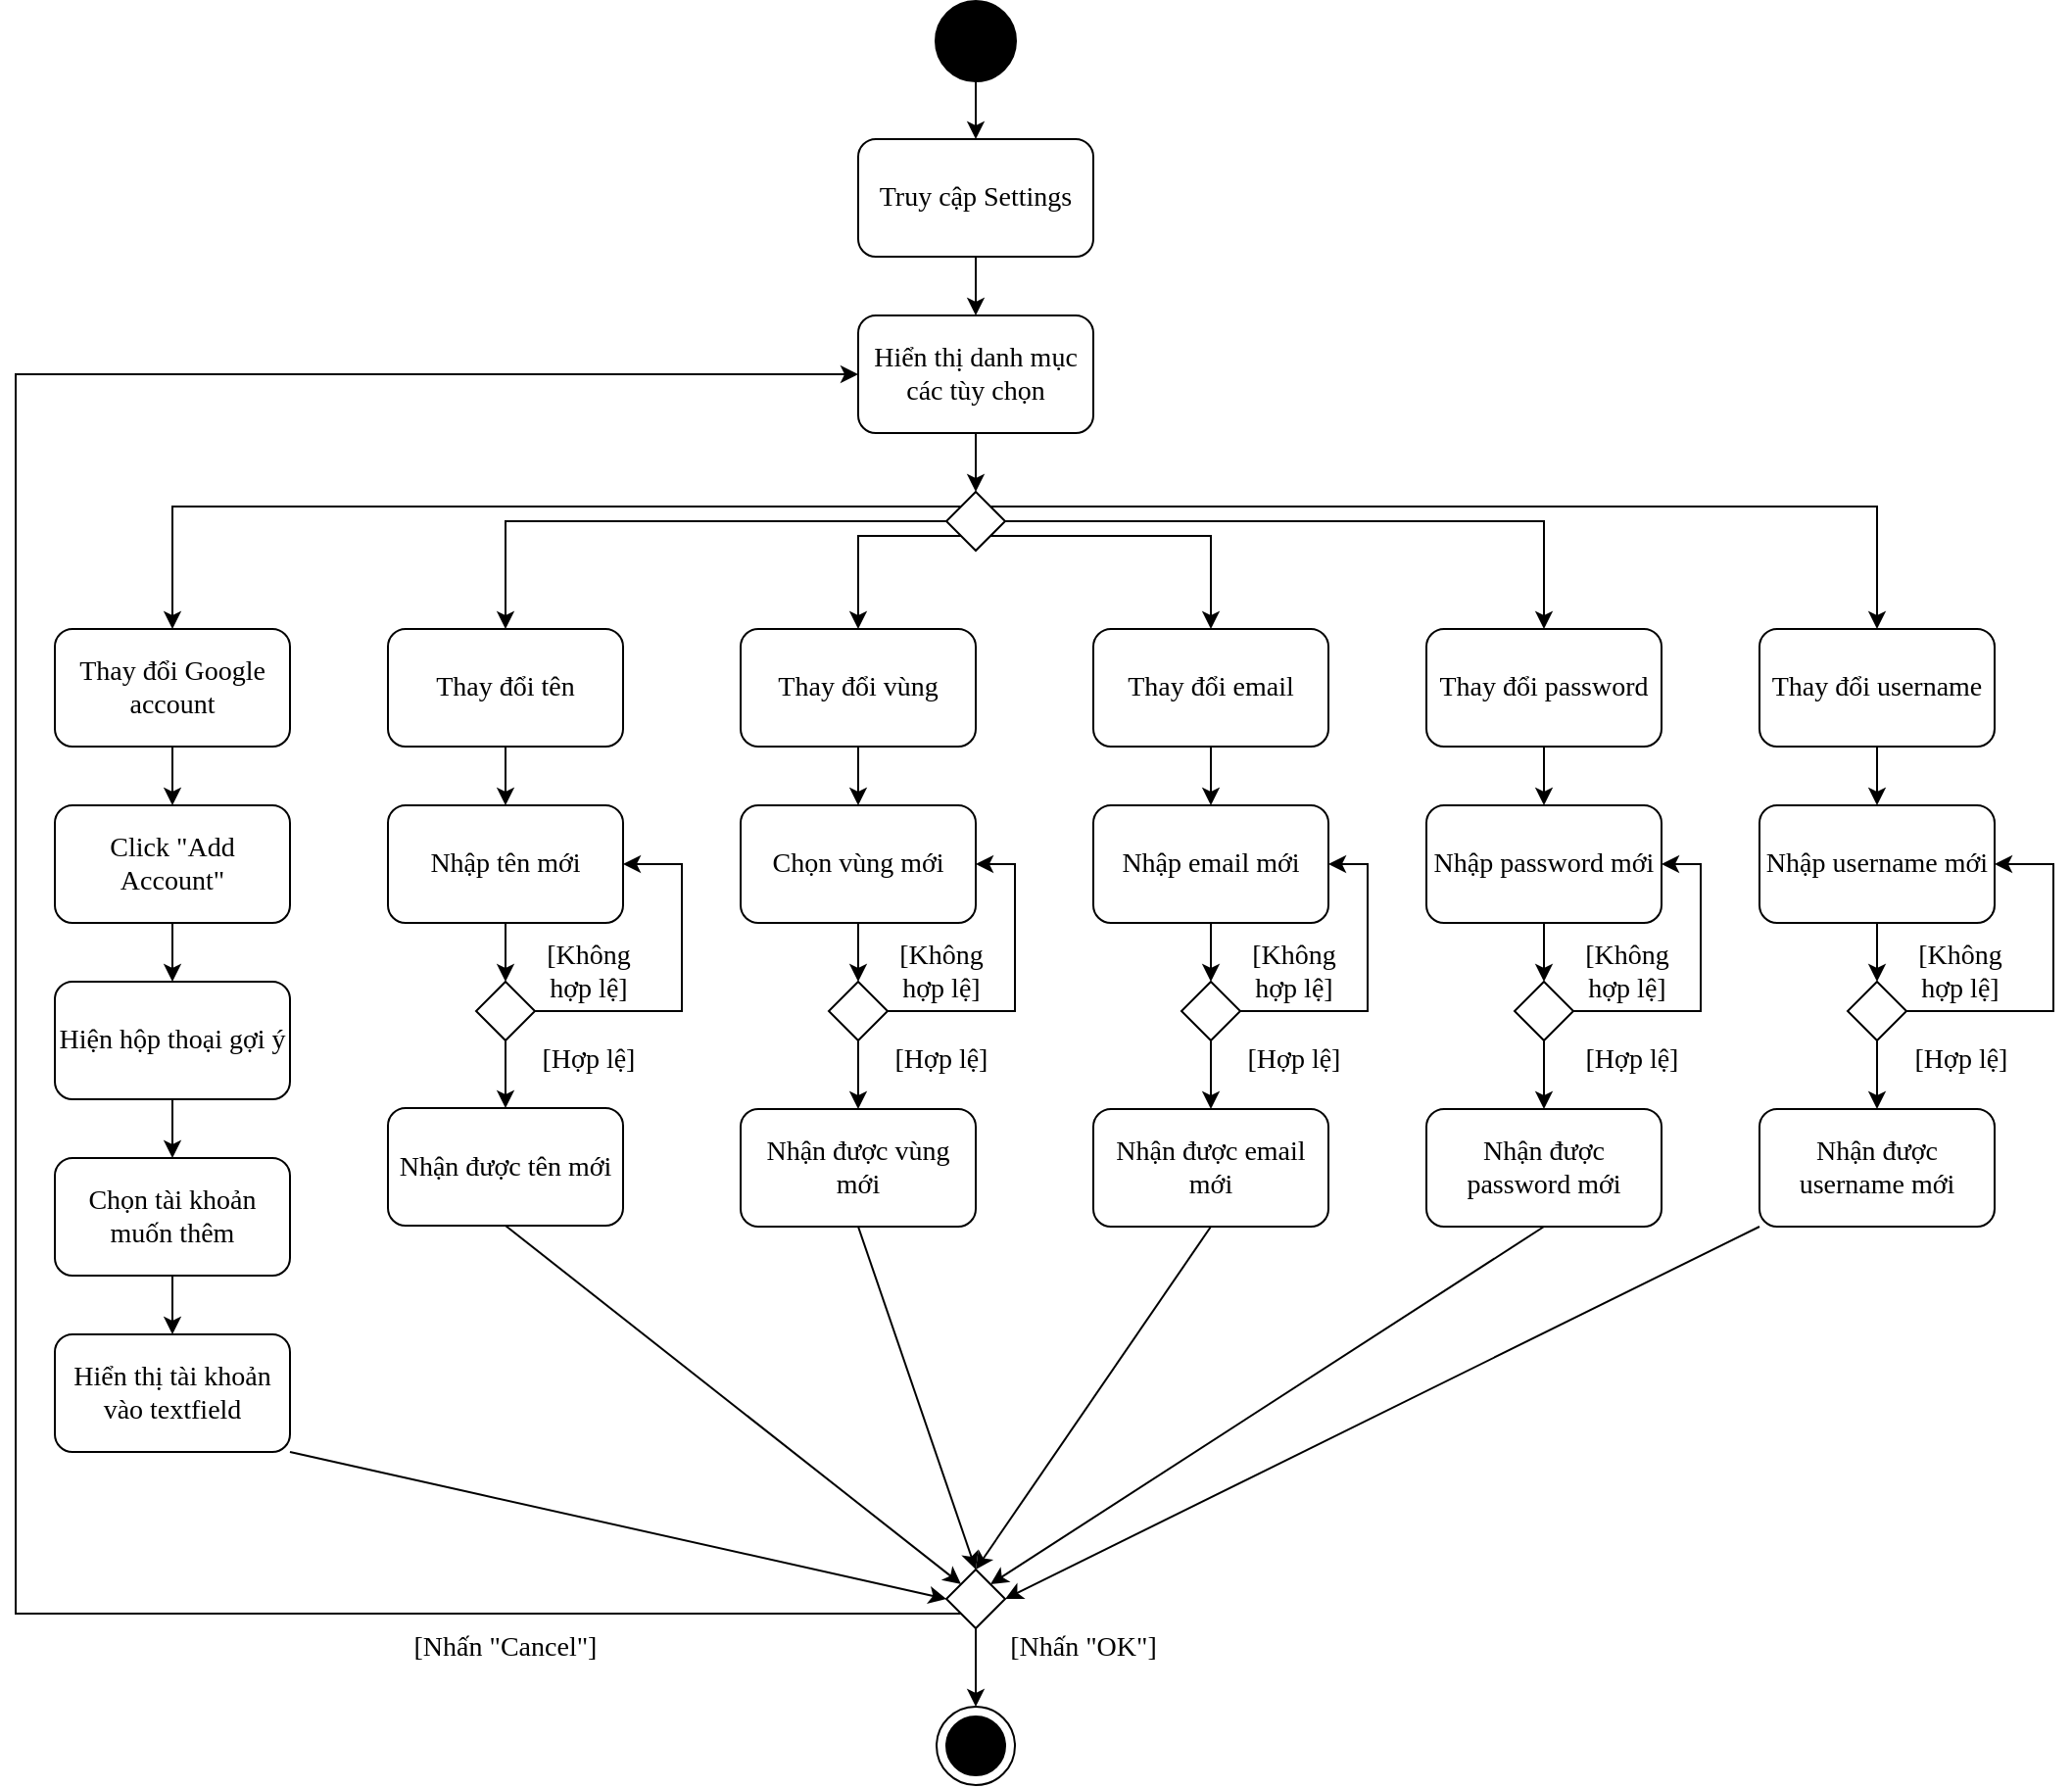 <mxfile version="13.10.0" type="device"><diagram id="MqAcrTMrd1dielfGcrku" name="Page-1"><mxGraphModel dx="868" dy="450" grid="1" gridSize="10" guides="1" tooltips="1" connect="1" arrows="1" fold="1" page="1" pageScale="1" pageWidth="1654" pageHeight="1169" math="0" shadow="0"><root><mxCell id="0"/><mxCell id="1" parent="0"/><mxCell id="IDVRQf_g0pftM1QQY8Eq-35" style="edgeStyle=orthogonalEdgeStyle;rounded=0;orthogonalLoop=1;jettySize=auto;html=1;entryX=0.5;entryY=0;entryDx=0;entryDy=0;fontFamily=Verdana;fontSize=14;" parent="1" source="IDVRQf_g0pftM1QQY8Eq-24" target="Vm_PSmkeqYd5nN2hX4Jn-1" edge="1"><mxGeometry relative="1" as="geometry"><mxPoint x="288" y="100" as="targetPoint"/></mxGeometry></mxCell><mxCell id="IDVRQf_g0pftM1QQY8Eq-24" value="" style="shape=ellipse;html=1;fillColor=#000000;strokeWidth=2;verticalLabelPosition=bottom;verticalAlignment=top;perimeter=ellipsePerimeter;fontFamily=Verdana;fontSize=14;" parent="1" vertex="1"><mxGeometry x="660" y="20" width="40" height="40" as="geometry"/></mxCell><mxCell id="Vm_PSmkeqYd5nN2hX4Jn-4" style="edgeStyle=orthogonalEdgeStyle;rounded=0;orthogonalLoop=1;jettySize=auto;html=1;entryX=0.5;entryY=0;entryDx=0;entryDy=0;fontFamily=Verdana;fontSize=14;" parent="1" source="Vm_PSmkeqYd5nN2hX4Jn-1" target="Vm_PSmkeqYd5nN2hX4Jn-3" edge="1"><mxGeometry relative="1" as="geometry"/></mxCell><mxCell id="Vm_PSmkeqYd5nN2hX4Jn-1" value="&lt;font style=&quot;font-size: 14px;&quot;&gt;Truy cập Settings&lt;/font&gt;" style="rounded=1;whiteSpace=wrap;html=1;fontFamily=Verdana;fontSize=14;" parent="1" vertex="1"><mxGeometry x="620" y="90" width="120" height="60" as="geometry"/></mxCell><mxCell id="Vm_PSmkeqYd5nN2hX4Jn-6" style="edgeStyle=orthogonalEdgeStyle;rounded=0;orthogonalLoop=1;jettySize=auto;html=1;entryX=0.5;entryY=0;entryDx=0;entryDy=0;fontFamily=Verdana;fontSize=14;" parent="1" source="Vm_PSmkeqYd5nN2hX4Jn-3" target="Vm_PSmkeqYd5nN2hX4Jn-5" edge="1"><mxGeometry relative="1" as="geometry"/></mxCell><mxCell id="Vm_PSmkeqYd5nN2hX4Jn-3" value="&lt;font style=&quot;font-size: 14px;&quot;&gt;Hiển thị danh mục các tùy chọn&lt;/font&gt;" style="rounded=1;whiteSpace=wrap;html=1;fontFamily=Verdana;fontSize=14;" parent="1" vertex="1"><mxGeometry x="620" y="180" width="120" height="60" as="geometry"/></mxCell><mxCell id="Vm_PSmkeqYd5nN2hX4Jn-9" style="edgeStyle=orthogonalEdgeStyle;rounded=0;orthogonalLoop=1;jettySize=auto;html=1;exitX=1;exitY=0;exitDx=0;exitDy=0;entryX=0.5;entryY=0;entryDx=0;entryDy=0;fontFamily=Verdana;fontSize=14;" parent="1" source="Vm_PSmkeqYd5nN2hX4Jn-5" target="Vm_PSmkeqYd5nN2hX4Jn-11" edge="1"><mxGeometry relative="1" as="geometry"><mxPoint x="1353" y="370" as="targetPoint"/><Array as="points"><mxPoint x="1140" y="278"/></Array></mxGeometry></mxCell><mxCell id="Vm_PSmkeqYd5nN2hX4Jn-10" style="edgeStyle=orthogonalEdgeStyle;rounded=0;orthogonalLoop=1;jettySize=auto;html=1;fontFamily=Verdana;fontSize=14;entryX=0.5;entryY=0;entryDx=0;entryDy=0;" parent="1" source="Vm_PSmkeqYd5nN2hX4Jn-5" target="Vm_PSmkeqYd5nN2hX4Jn-19" edge="1"><mxGeometry relative="1" as="geometry"><mxPoint x="1190" y="330" as="targetPoint"/><Array as="points"><mxPoint x="970" y="285"/></Array></mxGeometry></mxCell><mxCell id="Vm_PSmkeqYd5nN2hX4Jn-20" style="edgeStyle=orthogonalEdgeStyle;rounded=0;orthogonalLoop=1;jettySize=auto;html=1;exitX=1;exitY=1;exitDx=0;exitDy=0;fontFamily=Verdana;fontSize=14;entryX=0.5;entryY=0;entryDx=0;entryDy=0;" parent="1" source="Vm_PSmkeqYd5nN2hX4Jn-5" target="Vm_PSmkeqYd5nN2hX4Jn-21" edge="1"><mxGeometry relative="1" as="geometry"><mxPoint x="1020" y="330" as="targetPoint"/><Array as="points"><mxPoint x="800" y="293"/></Array></mxGeometry></mxCell><mxCell id="Vm_PSmkeqYd5nN2hX4Jn-28" style="edgeStyle=orthogonalEdgeStyle;rounded=0;orthogonalLoop=1;jettySize=auto;html=1;exitX=0;exitY=0;exitDx=0;exitDy=0;fontFamily=Verdana;fontSize=14;entryX=0.5;entryY=0;entryDx=0;entryDy=0;" parent="1" source="Vm_PSmkeqYd5nN2hX4Jn-5" target="Vm_PSmkeqYd5nN2hX4Jn-29" edge="1"><mxGeometry relative="1" as="geometry"><mxPoint x="270" y="330" as="targetPoint"/><Array as="points"><mxPoint x="270" y="278"/></Array></mxGeometry></mxCell><mxCell id="Vm_PSmkeqYd5nN2hX4Jn-30" style="edgeStyle=orthogonalEdgeStyle;rounded=0;orthogonalLoop=1;jettySize=auto;html=1;exitX=0;exitY=0.5;exitDx=0;exitDy=0;fontFamily=Verdana;fontSize=14;entryX=0.5;entryY=0;entryDx=0;entryDy=0;entryPerimeter=0;" parent="1" source="Vm_PSmkeqYd5nN2hX4Jn-5" target="Vm_PSmkeqYd5nN2hX4Jn-31" edge="1"><mxGeometry relative="1" as="geometry"><mxPoint x="440" y="330" as="targetPoint"/><Array as="points"><mxPoint x="440" y="285"/></Array></mxGeometry></mxCell><mxCell id="Vm_PSmkeqYd5nN2hX4Jn-32" style="edgeStyle=orthogonalEdgeStyle;rounded=0;orthogonalLoop=1;jettySize=auto;html=1;exitX=0;exitY=1;exitDx=0;exitDy=0;fontFamily=Verdana;fontSize=14;entryX=0.5;entryY=0;entryDx=0;entryDy=0;" parent="1" source="Vm_PSmkeqYd5nN2hX4Jn-5" target="Vm_PSmkeqYd5nN2hX4Jn-33" edge="1"><mxGeometry relative="1" as="geometry"><mxPoint x="580" y="330" as="targetPoint"/><Array as="points"><mxPoint x="620" y="293"/></Array></mxGeometry></mxCell><mxCell id="Vm_PSmkeqYd5nN2hX4Jn-5" value="" style="rhombus;fontFamily=Verdana;fontSize=14;" parent="1" vertex="1"><mxGeometry x="665" y="270" width="30" height="30" as="geometry"/></mxCell><mxCell id="Vm_PSmkeqYd5nN2hX4Jn-91" style="edgeStyle=orthogonalEdgeStyle;rounded=0;orthogonalLoop=1;jettySize=auto;html=1;exitX=0.5;exitY=1;exitDx=0;exitDy=0;entryX=0.5;entryY=0;entryDx=0;entryDy=0;fontFamily=Verdana;fontSize=14;" parent="1" source="Vm_PSmkeqYd5nN2hX4Jn-11" target="Vm_PSmkeqYd5nN2hX4Jn-86" edge="1"><mxGeometry relative="1" as="geometry"/></mxCell><mxCell id="Vm_PSmkeqYd5nN2hX4Jn-11" value="&lt;font style=&quot;font-size: 14px;&quot;&gt;Thay đổi username&lt;/font&gt;" style="rounded=1;whiteSpace=wrap;html=1;fontFamily=Verdana;fontSize=14;" parent="1" vertex="1"><mxGeometry x="1080" y="340" width="120" height="60" as="geometry"/></mxCell><mxCell id="Vm_PSmkeqYd5nN2hX4Jn-58" style="edgeStyle=orthogonalEdgeStyle;rounded=0;orthogonalLoop=1;jettySize=auto;html=1;entryX=0.5;entryY=0;entryDx=0;entryDy=0;fontFamily=Verdana;fontSize=14;" parent="1" source="Vm_PSmkeqYd5nN2hX4Jn-12" target="Vm_PSmkeqYd5nN2hX4Jn-57" edge="1"><mxGeometry relative="1" as="geometry"/></mxCell><mxCell id="Vm_PSmkeqYd5nN2hX4Jn-93" style="edgeStyle=orthogonalEdgeStyle;rounded=0;orthogonalLoop=1;jettySize=auto;html=1;fontFamily=Verdana;fontSize=14;entryX=1;entryY=0.5;entryDx=0;entryDy=0;" parent="1" source="Vm_PSmkeqYd5nN2hX4Jn-12" target="Vm_PSmkeqYd5nN2hX4Jn-86" edge="1"><mxGeometry relative="1" as="geometry"><mxPoint x="1230" y="460" as="targetPoint"/><Array as="points"><mxPoint x="1230" y="535"/><mxPoint x="1230" y="460"/></Array></mxGeometry></mxCell><mxCell id="Vm_PSmkeqYd5nN2hX4Jn-12" value="" style="rhombus;fontFamily=Verdana;fontSize=14;" parent="1" vertex="1"><mxGeometry x="1125" y="520" width="30" height="30" as="geometry"/></mxCell><mxCell id="hViZWTtmYMKPphYGDalD-13" style="edgeStyle=orthogonalEdgeStyle;rounded=0;orthogonalLoop=1;jettySize=auto;html=1;entryX=0;entryY=0.5;entryDx=0;entryDy=0;exitX=0;exitY=1;exitDx=0;exitDy=0;" parent="1" source="hViZWTtmYMKPphYGDalD-1" target="Vm_PSmkeqYd5nN2hX4Jn-3" edge="1"><mxGeometry relative="1" as="geometry"><mxPoint x="120" y="910" as="targetPoint"/><Array as="points"><mxPoint x="190" y="843"/><mxPoint x="190" y="210"/></Array><mxPoint x="620" y="910" as="sourcePoint"/></mxGeometry></mxCell><mxCell id="Vm_PSmkeqYd5nN2hX4Jn-88" style="edgeStyle=orthogonalEdgeStyle;rounded=0;orthogonalLoop=1;jettySize=auto;html=1;entryX=0.5;entryY=0;entryDx=0;entryDy=0;fontFamily=Verdana;fontSize=14;" parent="1" source="Vm_PSmkeqYd5nN2hX4Jn-19" target="Vm_PSmkeqYd5nN2hX4Jn-87" edge="1"><mxGeometry relative="1" as="geometry"/></mxCell><mxCell id="Vm_PSmkeqYd5nN2hX4Jn-19" value="&lt;font style=&quot;font-size: 14px&quot;&gt;Thay đổi password&lt;/font&gt;" style="rounded=1;whiteSpace=wrap;html=1;fontFamily=Verdana;fontSize=14;" parent="1" vertex="1"><mxGeometry x="910" y="340" width="120" height="60" as="geometry"/></mxCell><mxCell id="Vm_PSmkeqYd5nN2hX4Jn-83" style="edgeStyle=orthogonalEdgeStyle;rounded=0;orthogonalLoop=1;jettySize=auto;html=1;entryX=0.5;entryY=0;entryDx=0;entryDy=0;fontFamily=Verdana;fontSize=14;" parent="1" source="Vm_PSmkeqYd5nN2hX4Jn-21" target="Vm_PSmkeqYd5nN2hX4Jn-81" edge="1"><mxGeometry relative="1" as="geometry"/></mxCell><mxCell id="Vm_PSmkeqYd5nN2hX4Jn-21" value="&lt;font style=&quot;font-size: 14px&quot;&gt;Thay đổi email&lt;/font&gt;" style="rounded=1;whiteSpace=wrap;html=1;fontFamily=Verdana;fontSize=14;" parent="1" vertex="1"><mxGeometry x="740" y="340" width="120" height="60" as="geometry"/></mxCell><mxCell id="Vm_PSmkeqYd5nN2hX4Jn-60" style="edgeStyle=orthogonalEdgeStyle;rounded=0;orthogonalLoop=1;jettySize=auto;html=1;exitX=0.5;exitY=1;exitDx=0;exitDy=0;entryX=0.5;entryY=0;entryDx=0;entryDy=0;fontFamily=Verdana;fontSize=14;" parent="1" source="Vm_PSmkeqYd5nN2hX4Jn-22" target="Vm_PSmkeqYd5nN2hX4Jn-55" edge="1"><mxGeometry relative="1" as="geometry"/></mxCell><mxCell id="Vm_PSmkeqYd5nN2hX4Jn-84" style="edgeStyle=orthogonalEdgeStyle;rounded=0;orthogonalLoop=1;jettySize=auto;html=1;exitX=1;exitY=0.5;exitDx=0;exitDy=0;fontFamily=Verdana;fontSize=14;entryX=1;entryY=0.5;entryDx=0;entryDy=0;" parent="1" source="Vm_PSmkeqYd5nN2hX4Jn-22" target="Vm_PSmkeqYd5nN2hX4Jn-81" edge="1"><mxGeometry relative="1" as="geometry"><mxPoint x="880" y="460" as="targetPoint"/><Array as="points"><mxPoint x="880" y="535"/><mxPoint x="880" y="460"/></Array></mxGeometry></mxCell><mxCell id="Vm_PSmkeqYd5nN2hX4Jn-22" value="" style="rhombus;fontFamily=Verdana;fontSize=14;" parent="1" vertex="1"><mxGeometry x="785" y="520" width="30" height="30" as="geometry"/></mxCell><mxCell id="Vm_PSmkeqYd5nN2hX4Jn-59" style="edgeStyle=orthogonalEdgeStyle;rounded=0;orthogonalLoop=1;jettySize=auto;html=1;exitX=0.5;exitY=1;exitDx=0;exitDy=0;entryX=0.5;entryY=0;entryDx=0;entryDy=0;fontFamily=Verdana;fontSize=14;" parent="1" source="Vm_PSmkeqYd5nN2hX4Jn-23" target="Vm_PSmkeqYd5nN2hX4Jn-56" edge="1"><mxGeometry relative="1" as="geometry"/></mxCell><mxCell id="Vm_PSmkeqYd5nN2hX4Jn-92" style="edgeStyle=orthogonalEdgeStyle;rounded=0;orthogonalLoop=1;jettySize=auto;html=1;exitX=1;exitY=0.5;exitDx=0;exitDy=0;fontFamily=Verdana;fontSize=14;entryX=1;entryY=0.5;entryDx=0;entryDy=0;" parent="1" source="Vm_PSmkeqYd5nN2hX4Jn-23" target="Vm_PSmkeqYd5nN2hX4Jn-87" edge="1"><mxGeometry relative="1" as="geometry"><mxPoint x="1060" y="460" as="targetPoint"/><Array as="points"><mxPoint x="1050" y="535"/><mxPoint x="1050" y="460"/></Array></mxGeometry></mxCell><mxCell id="Vm_PSmkeqYd5nN2hX4Jn-23" value="" style="rhombus;fontFamily=Verdana;fontSize=14;" parent="1" vertex="1"><mxGeometry x="955" y="520" width="30" height="30" as="geometry"/></mxCell><mxCell id="Vm_PSmkeqYd5nN2hX4Jn-70" style="edgeStyle=orthogonalEdgeStyle;rounded=0;orthogonalLoop=1;jettySize=auto;html=1;fontFamily=Verdana;fontSize=14;" parent="1" source="Vm_PSmkeqYd5nN2hX4Jn-29" target="Vm_PSmkeqYd5nN2hX4Jn-52" edge="1"><mxGeometry relative="1" as="geometry"/></mxCell><mxCell id="Vm_PSmkeqYd5nN2hX4Jn-29" value="&lt;font style=&quot;font-size: 14px&quot;&gt;Thay đổi Google account&lt;/font&gt;" style="rounded=1;whiteSpace=wrap;html=1;fontFamily=Verdana;fontSize=14;" parent="1" vertex="1"><mxGeometry x="210" y="340" width="120" height="60" as="geometry"/></mxCell><mxCell id="Vm_PSmkeqYd5nN2hX4Jn-72" style="edgeStyle=orthogonalEdgeStyle;rounded=0;orthogonalLoop=1;jettySize=auto;html=1;entryX=0.5;entryY=0;entryDx=0;entryDy=0;fontFamily=Verdana;fontSize=14;" parent="1" source="Vm_PSmkeqYd5nN2hX4Jn-31" target="Vm_PSmkeqYd5nN2hX4Jn-71" edge="1"><mxGeometry relative="1" as="geometry"/></mxCell><mxCell id="Vm_PSmkeqYd5nN2hX4Jn-31" value="&lt;font style=&quot;font-size: 14px&quot;&gt;Thay đổi tên&lt;/font&gt;" style="rounded=1;whiteSpace=wrap;html=1;fontFamily=Verdana;fontSize=14;" parent="1" vertex="1"><mxGeometry x="380" y="340" width="120" height="60" as="geometry"/></mxCell><mxCell id="Vm_PSmkeqYd5nN2hX4Jn-77" style="edgeStyle=orthogonalEdgeStyle;rounded=0;orthogonalLoop=1;jettySize=auto;html=1;fontFamily=Verdana;fontSize=14;" parent="1" source="Vm_PSmkeqYd5nN2hX4Jn-33" target="Vm_PSmkeqYd5nN2hX4Jn-76" edge="1"><mxGeometry relative="1" as="geometry"/></mxCell><mxCell id="Vm_PSmkeqYd5nN2hX4Jn-33" value="&lt;font style=&quot;font-size: 14px&quot;&gt;Thay đổi vùng&lt;/font&gt;" style="rounded=1;whiteSpace=wrap;html=1;fontFamily=Verdana;fontSize=14;" parent="1" vertex="1"><mxGeometry x="560" y="340" width="120" height="60" as="geometry"/></mxCell><mxCell id="Vm_PSmkeqYd5nN2hX4Jn-35" value="[Không hợp lệ]" style="text;html=1;strokeColor=none;fillColor=none;align=center;verticalAlign=middle;whiteSpace=wrap;rounded=0;fontFamily=Verdana;fontSize=14;" parent="1" vertex="1"><mxGeometry x="1155" y="500" width="55" height="30" as="geometry"/></mxCell><mxCell id="Vm_PSmkeqYd5nN2hX4Jn-37" value="[Không hợp lệ]" style="text;html=1;strokeColor=none;fillColor=none;align=center;verticalAlign=middle;whiteSpace=wrap;rounded=0;fontFamily=Verdana;fontSize=14;" parent="1" vertex="1"><mxGeometry x="985" y="500" width="55" height="30" as="geometry"/></mxCell><mxCell id="Vm_PSmkeqYd5nN2hX4Jn-39" value="[Không hợp lệ]" style="text;html=1;strokeColor=none;fillColor=none;align=center;verticalAlign=middle;whiteSpace=wrap;rounded=0;fontFamily=Verdana;fontSize=14;" parent="1" vertex="1"><mxGeometry x="815" y="500" width="55" height="30" as="geometry"/></mxCell><mxCell id="Vm_PSmkeqYd5nN2hX4Jn-62" style="edgeStyle=orthogonalEdgeStyle;rounded=0;orthogonalLoop=1;jettySize=auto;html=1;entryX=0.5;entryY=0;entryDx=0;entryDy=0;fontFamily=Verdana;fontSize=14;" parent="1" source="Vm_PSmkeqYd5nN2hX4Jn-41" target="Vm_PSmkeqYd5nN2hX4Jn-53" edge="1"><mxGeometry relative="1" as="geometry"/></mxCell><mxCell id="Vm_PSmkeqYd5nN2hX4Jn-74" style="edgeStyle=orthogonalEdgeStyle;rounded=0;orthogonalLoop=1;jettySize=auto;html=1;fontFamily=Verdana;fontSize=14;entryX=1;entryY=0.5;entryDx=0;entryDy=0;" parent="1" source="Vm_PSmkeqYd5nN2hX4Jn-41" target="Vm_PSmkeqYd5nN2hX4Jn-71" edge="1"><mxGeometry relative="1" as="geometry"><mxPoint x="530" y="460" as="targetPoint"/><Array as="points"><mxPoint x="530" y="535"/><mxPoint x="530" y="460"/></Array></mxGeometry></mxCell><mxCell id="Vm_PSmkeqYd5nN2hX4Jn-41" value="" style="rhombus;fontFamily=Verdana;fontSize=14;" parent="1" vertex="1"><mxGeometry x="425" y="520" width="30" height="30" as="geometry"/></mxCell><mxCell id="Vm_PSmkeqYd5nN2hX4Jn-61" style="edgeStyle=orthogonalEdgeStyle;rounded=0;orthogonalLoop=1;jettySize=auto;html=1;entryX=0.5;entryY=0;entryDx=0;entryDy=0;fontFamily=Verdana;fontSize=14;" parent="1" source="Vm_PSmkeqYd5nN2hX4Jn-43" target="Vm_PSmkeqYd5nN2hX4Jn-54" edge="1"><mxGeometry relative="1" as="geometry"/></mxCell><mxCell id="Vm_PSmkeqYd5nN2hX4Jn-80" style="edgeStyle=orthogonalEdgeStyle;rounded=0;orthogonalLoop=1;jettySize=auto;html=1;fontFamily=Verdana;fontSize=14;entryX=1;entryY=0.5;entryDx=0;entryDy=0;" parent="1" source="Vm_PSmkeqYd5nN2hX4Jn-43" target="Vm_PSmkeqYd5nN2hX4Jn-76" edge="1"><mxGeometry relative="1" as="geometry"><mxPoint x="700" y="460" as="targetPoint"/><Array as="points"><mxPoint x="700" y="535"/><mxPoint x="700" y="460"/></Array></mxGeometry></mxCell><mxCell id="Vm_PSmkeqYd5nN2hX4Jn-43" value="" style="rhombus;fontFamily=Verdana;fontSize=14;" parent="1" vertex="1"><mxGeometry x="605" y="520" width="30" height="30" as="geometry"/></mxCell><mxCell id="Vm_PSmkeqYd5nN2hX4Jn-46" value="[Không hợp lệ]" style="text;html=1;strokeColor=none;fillColor=none;align=center;verticalAlign=middle;whiteSpace=wrap;rounded=0;fontFamily=Verdana;fontSize=14;" parent="1" vertex="1"><mxGeometry x="635" y="500" width="55" height="30" as="geometry"/></mxCell><mxCell id="Vm_PSmkeqYd5nN2hX4Jn-49" value="[Không hợp lệ]" style="text;html=1;strokeColor=none;fillColor=none;align=center;verticalAlign=middle;whiteSpace=wrap;rounded=0;fontFamily=Verdana;fontSize=14;" parent="1" vertex="1"><mxGeometry x="455" y="500" width="55" height="30" as="geometry"/></mxCell><mxCell id="Vm_PSmkeqYd5nN2hX4Jn-97" style="edgeStyle=orthogonalEdgeStyle;rounded=0;orthogonalLoop=1;jettySize=auto;html=1;entryX=0.5;entryY=0;entryDx=0;entryDy=0;fontFamily=Verdana;fontSize=14;" parent="1" source="Vm_PSmkeqYd5nN2hX4Jn-52" target="Vm_PSmkeqYd5nN2hX4Jn-94" edge="1"><mxGeometry relative="1" as="geometry"/></mxCell><mxCell id="Vm_PSmkeqYd5nN2hX4Jn-52" value="Click &quot;Add Account&quot;" style="rounded=1;whiteSpace=wrap;html=1;fontFamily=Verdana;fontSize=14;" parent="1" vertex="1"><mxGeometry x="210" y="430" width="120" height="60" as="geometry"/></mxCell><mxCell id="hViZWTtmYMKPphYGDalD-3" style="edgeStyle=none;rounded=0;orthogonalLoop=1;jettySize=auto;html=1;exitX=0.5;exitY=1;exitDx=0;exitDy=0;entryX=0;entryY=0;entryDx=0;entryDy=0;" parent="1" source="Vm_PSmkeqYd5nN2hX4Jn-53" target="hViZWTtmYMKPphYGDalD-1" edge="1"><mxGeometry relative="1" as="geometry"/></mxCell><mxCell id="Vm_PSmkeqYd5nN2hX4Jn-53" value="&lt;font style=&quot;font-size: 14px&quot;&gt;Nhận được tên mới&lt;/font&gt;" style="rounded=1;whiteSpace=wrap;html=1;fontFamily=Verdana;fontSize=14;" parent="1" vertex="1"><mxGeometry x="380" y="584.5" width="120" height="60" as="geometry"/></mxCell><mxCell id="hViZWTtmYMKPphYGDalD-4" style="edgeStyle=none;rounded=0;orthogonalLoop=1;jettySize=auto;html=1;exitX=0.5;exitY=1;exitDx=0;exitDy=0;entryX=0.5;entryY=0;entryDx=0;entryDy=0;" parent="1" source="Vm_PSmkeqYd5nN2hX4Jn-54" target="hViZWTtmYMKPphYGDalD-1" edge="1"><mxGeometry relative="1" as="geometry"/></mxCell><mxCell id="Vm_PSmkeqYd5nN2hX4Jn-54" value="&lt;font style=&quot;font-size: 14px&quot;&gt;Nhận được vùng mới&lt;/font&gt;" style="rounded=1;whiteSpace=wrap;html=1;fontFamily=Verdana;fontSize=14;" parent="1" vertex="1"><mxGeometry x="560" y="585" width="120" height="60" as="geometry"/></mxCell><mxCell id="hViZWTtmYMKPphYGDalD-8" style="edgeStyle=none;rounded=0;orthogonalLoop=1;jettySize=auto;html=1;exitX=0.5;exitY=1;exitDx=0;exitDy=0;entryX=0.5;entryY=0;entryDx=0;entryDy=0;" parent="1" source="Vm_PSmkeqYd5nN2hX4Jn-55" target="hViZWTtmYMKPphYGDalD-1" edge="1"><mxGeometry relative="1" as="geometry"/></mxCell><mxCell id="Vm_PSmkeqYd5nN2hX4Jn-55" value="&lt;font style=&quot;font-size: 14px&quot;&gt;Nhận được email mới&lt;/font&gt;" style="rounded=1;whiteSpace=wrap;html=1;fontFamily=Verdana;fontSize=14;" parent="1" vertex="1"><mxGeometry x="740" y="585" width="120" height="60" as="geometry"/></mxCell><mxCell id="hViZWTtmYMKPphYGDalD-9" style="edgeStyle=none;rounded=0;orthogonalLoop=1;jettySize=auto;html=1;exitX=0.5;exitY=1;exitDx=0;exitDy=0;entryX=1;entryY=0;entryDx=0;entryDy=0;" parent="1" source="Vm_PSmkeqYd5nN2hX4Jn-56" target="hViZWTtmYMKPphYGDalD-1" edge="1"><mxGeometry relative="1" as="geometry"/></mxCell><mxCell id="Vm_PSmkeqYd5nN2hX4Jn-56" value="&lt;font style=&quot;font-size: 14px&quot;&gt;Nhận được password mới&lt;/font&gt;" style="rounded=1;whiteSpace=wrap;html=1;fontFamily=Verdana;fontSize=14;" parent="1" vertex="1"><mxGeometry x="910" y="585" width="120" height="60" as="geometry"/></mxCell><mxCell id="hViZWTtmYMKPphYGDalD-10" style="edgeStyle=none;rounded=0;orthogonalLoop=1;jettySize=auto;html=1;exitX=0;exitY=1;exitDx=0;exitDy=0;entryX=1;entryY=0.5;entryDx=0;entryDy=0;" parent="1" source="Vm_PSmkeqYd5nN2hX4Jn-57" target="hViZWTtmYMKPphYGDalD-1" edge="1"><mxGeometry relative="1" as="geometry"/></mxCell><mxCell id="Vm_PSmkeqYd5nN2hX4Jn-57" value="&lt;font style=&quot;font-size: 14px&quot;&gt;Nhận được username mới&lt;/font&gt;" style="rounded=1;whiteSpace=wrap;html=1;fontFamily=Verdana;fontSize=14;" parent="1" vertex="1"><mxGeometry x="1080" y="585" width="120" height="60" as="geometry"/></mxCell><mxCell id="Vm_PSmkeqYd5nN2hX4Jn-64" value="[Hợp lệ]" style="text;html=1;strokeColor=none;fillColor=none;align=center;verticalAlign=middle;whiteSpace=wrap;rounded=0;fontFamily=Verdana;fontSize=14;" parent="1" vertex="1"><mxGeometry x="1152.5" y="550" width="60" height="20" as="geometry"/></mxCell><mxCell id="Vm_PSmkeqYd5nN2hX4Jn-66" value="[Hợp lệ]" style="text;html=1;strokeColor=none;fillColor=none;align=center;verticalAlign=middle;whiteSpace=wrap;rounded=0;fontFamily=Verdana;fontSize=14;" parent="1" vertex="1"><mxGeometry x="451.25" y="550" width="62.5" height="20" as="geometry"/></mxCell><mxCell id="Vm_PSmkeqYd5nN2hX4Jn-67" value="[Hợp lệ]" style="text;html=1;strokeColor=none;fillColor=none;align=center;verticalAlign=middle;whiteSpace=wrap;rounded=0;fontFamily=Verdana;fontSize=14;" parent="1" vertex="1"><mxGeometry x="630" y="550" width="65" height="20" as="geometry"/></mxCell><mxCell id="Vm_PSmkeqYd5nN2hX4Jn-68" value="[Hợp lệ]" style="text;html=1;strokeColor=none;fillColor=none;align=center;verticalAlign=middle;whiteSpace=wrap;rounded=0;fontFamily=Verdana;fontSize=14;" parent="1" vertex="1"><mxGeometry x="811.25" y="550" width="62.5" height="20" as="geometry"/></mxCell><mxCell id="Vm_PSmkeqYd5nN2hX4Jn-69" value="[Hợp lệ]" style="text;html=1;strokeColor=none;fillColor=none;align=center;verticalAlign=middle;whiteSpace=wrap;rounded=0;fontFamily=Verdana;fontSize=14;" parent="1" vertex="1"><mxGeometry x="985" y="550" width="60" height="20" as="geometry"/></mxCell><mxCell id="Vm_PSmkeqYd5nN2hX4Jn-73" style="edgeStyle=orthogonalEdgeStyle;rounded=0;orthogonalLoop=1;jettySize=auto;html=1;entryX=0.5;entryY=0;entryDx=0;entryDy=0;fontFamily=Verdana;fontSize=14;" parent="1" source="Vm_PSmkeqYd5nN2hX4Jn-71" target="Vm_PSmkeqYd5nN2hX4Jn-41" edge="1"><mxGeometry relative="1" as="geometry"/></mxCell><mxCell id="Vm_PSmkeqYd5nN2hX4Jn-71" value="&lt;font style=&quot;font-size: 14px&quot;&gt;Nhập tên mới&lt;/font&gt;" style="rounded=1;whiteSpace=wrap;html=1;fontFamily=Verdana;fontSize=14;" parent="1" vertex="1"><mxGeometry x="380" y="430" width="120" height="60" as="geometry"/></mxCell><mxCell id="Vm_PSmkeqYd5nN2hX4Jn-78" style="edgeStyle=orthogonalEdgeStyle;rounded=0;orthogonalLoop=1;jettySize=auto;html=1;entryX=0.5;entryY=0;entryDx=0;entryDy=0;fontFamily=Verdana;fontSize=14;" parent="1" source="Vm_PSmkeqYd5nN2hX4Jn-76" target="Vm_PSmkeqYd5nN2hX4Jn-43" edge="1"><mxGeometry relative="1" as="geometry"/></mxCell><mxCell id="Vm_PSmkeqYd5nN2hX4Jn-76" value="&lt;font style=&quot;font-size: 14px&quot;&gt;Chọn vùng mới&lt;/font&gt;" style="rounded=1;whiteSpace=wrap;html=1;fontFamily=Verdana;fontSize=14;" parent="1" vertex="1"><mxGeometry x="560" y="430" width="120" height="60" as="geometry"/></mxCell><mxCell id="Vm_PSmkeqYd5nN2hX4Jn-82" style="edgeStyle=orthogonalEdgeStyle;rounded=0;orthogonalLoop=1;jettySize=auto;html=1;entryX=0.5;entryY=0;entryDx=0;entryDy=0;fontFamily=Verdana;fontSize=14;" parent="1" source="Vm_PSmkeqYd5nN2hX4Jn-81" target="Vm_PSmkeqYd5nN2hX4Jn-22" edge="1"><mxGeometry relative="1" as="geometry"/></mxCell><mxCell id="Vm_PSmkeqYd5nN2hX4Jn-81" value="&lt;font style=&quot;font-size: 14px&quot;&gt;Nhập email mới&lt;/font&gt;" style="rounded=1;whiteSpace=wrap;html=1;fontFamily=Verdana;fontSize=14;" parent="1" vertex="1"><mxGeometry x="740" y="430" width="120" height="60" as="geometry"/></mxCell><mxCell id="Vm_PSmkeqYd5nN2hX4Jn-90" style="edgeStyle=orthogonalEdgeStyle;rounded=0;orthogonalLoop=1;jettySize=auto;html=1;exitX=0.5;exitY=1;exitDx=0;exitDy=0;entryX=0.5;entryY=0;entryDx=0;entryDy=0;fontFamily=Verdana;fontSize=14;" parent="1" source="Vm_PSmkeqYd5nN2hX4Jn-86" target="Vm_PSmkeqYd5nN2hX4Jn-12" edge="1"><mxGeometry relative="1" as="geometry"/></mxCell><mxCell id="Vm_PSmkeqYd5nN2hX4Jn-86" value="&lt;font style=&quot;font-size: 14px&quot;&gt;Nhập username mới&lt;/font&gt;" style="rounded=1;whiteSpace=wrap;html=1;fontFamily=Verdana;fontSize=14;" parent="1" vertex="1"><mxGeometry x="1080" y="430" width="120" height="60" as="geometry"/></mxCell><mxCell id="Vm_PSmkeqYd5nN2hX4Jn-89" style="edgeStyle=orthogonalEdgeStyle;rounded=0;orthogonalLoop=1;jettySize=auto;html=1;entryX=0.5;entryY=0;entryDx=0;entryDy=0;fontFamily=Verdana;fontSize=14;" parent="1" source="Vm_PSmkeqYd5nN2hX4Jn-87" target="Vm_PSmkeqYd5nN2hX4Jn-23" edge="1"><mxGeometry relative="1" as="geometry"/></mxCell><mxCell id="Vm_PSmkeqYd5nN2hX4Jn-87" value="&lt;font style=&quot;font-size: 14px&quot;&gt;Nhập password mới&lt;/font&gt;" style="rounded=1;whiteSpace=wrap;html=1;fontFamily=Verdana;fontSize=14;" parent="1" vertex="1"><mxGeometry x="910" y="430" width="120" height="60" as="geometry"/></mxCell><mxCell id="Vm_PSmkeqYd5nN2hX4Jn-98" style="edgeStyle=orthogonalEdgeStyle;rounded=0;orthogonalLoop=1;jettySize=auto;html=1;entryX=0.5;entryY=0;entryDx=0;entryDy=0;fontFamily=Verdana;fontSize=14;" parent="1" source="Vm_PSmkeqYd5nN2hX4Jn-94" target="Vm_PSmkeqYd5nN2hX4Jn-95" edge="1"><mxGeometry relative="1" as="geometry"/></mxCell><mxCell id="Vm_PSmkeqYd5nN2hX4Jn-94" value="Hiện hộp thoại gợi ý" style="rounded=1;whiteSpace=wrap;html=1;fontFamily=Verdana;fontSize=14;" parent="1" vertex="1"><mxGeometry x="210" y="520" width="120" height="60" as="geometry"/></mxCell><mxCell id="Vm_PSmkeqYd5nN2hX4Jn-99" value="" style="edgeStyle=orthogonalEdgeStyle;rounded=0;orthogonalLoop=1;jettySize=auto;html=1;fontFamily=Verdana;fontSize=14;" parent="1" source="Vm_PSmkeqYd5nN2hX4Jn-95" target="Vm_PSmkeqYd5nN2hX4Jn-96" edge="1"><mxGeometry relative="1" as="geometry"/></mxCell><mxCell id="Vm_PSmkeqYd5nN2hX4Jn-95" value="Chọn tài khoản muốn thêm" style="rounded=1;whiteSpace=wrap;html=1;fontFamily=Verdana;fontSize=14;" parent="1" vertex="1"><mxGeometry x="210" y="610" width="120" height="60" as="geometry"/></mxCell><mxCell id="hViZWTtmYMKPphYGDalD-2" style="edgeStyle=none;rounded=0;orthogonalLoop=1;jettySize=auto;html=1;exitX=1;exitY=1;exitDx=0;exitDy=0;entryX=0;entryY=0.5;entryDx=0;entryDy=0;" parent="1" source="Vm_PSmkeqYd5nN2hX4Jn-96" target="hViZWTtmYMKPphYGDalD-1" edge="1"><mxGeometry relative="1" as="geometry"/></mxCell><mxCell id="Vm_PSmkeqYd5nN2hX4Jn-96" value="Hiển thị tài khoản vào textfield" style="rounded=1;whiteSpace=wrap;html=1;fontFamily=Verdana;fontSize=14;" parent="1" vertex="1"><mxGeometry x="210" y="700" width="120" height="60" as="geometry"/></mxCell><mxCell id="D-vFPKAw45QXQteEDJge-3" style="edgeStyle=orthogonalEdgeStyle;rounded=0;orthogonalLoop=1;jettySize=auto;html=1;entryX=0.5;entryY=0;entryDx=0;entryDy=0;entryPerimeter=0;" edge="1" parent="1" source="hViZWTtmYMKPphYGDalD-1" target="D-vFPKAw45QXQteEDJge-2"><mxGeometry relative="1" as="geometry"/></mxCell><mxCell id="hViZWTtmYMKPphYGDalD-1" value="" style="rhombus;fontFamily=Verdana;fontSize=14;" parent="1" vertex="1"><mxGeometry x="665" y="820" width="30" height="30" as="geometry"/></mxCell><mxCell id="hViZWTtmYMKPphYGDalD-12" value="[Nhấn &quot;OK&quot;]" style="text;html=1;strokeColor=none;fillColor=none;align=center;verticalAlign=middle;whiteSpace=wrap;rounded=0;fontFamily=Verdana;fontSize=14;" parent="1" vertex="1"><mxGeometry x="690" y="850" width="90" height="20" as="geometry"/></mxCell><mxCell id="hViZWTtmYMKPphYGDalD-14" value="[Nhấn &quot;Cancel&quot;]" style="text;html=1;strokeColor=none;fillColor=none;align=center;verticalAlign=middle;whiteSpace=wrap;rounded=0;fontFamily=Verdana;fontSize=14;" parent="1" vertex="1"><mxGeometry x="380" y="850" width="120" height="20" as="geometry"/></mxCell><mxCell id="D-vFPKAw45QXQteEDJge-2" value="" style="shape=mxgraph.sysml.actFinal;html=1;verticalLabelPosition=bottom;labelBackgroundColor=#ffffff;verticalAlign=top;" vertex="1" parent="1"><mxGeometry x="660" y="890" width="40" height="40" as="geometry"/></mxCell></root></mxGraphModel></diagram></mxfile>